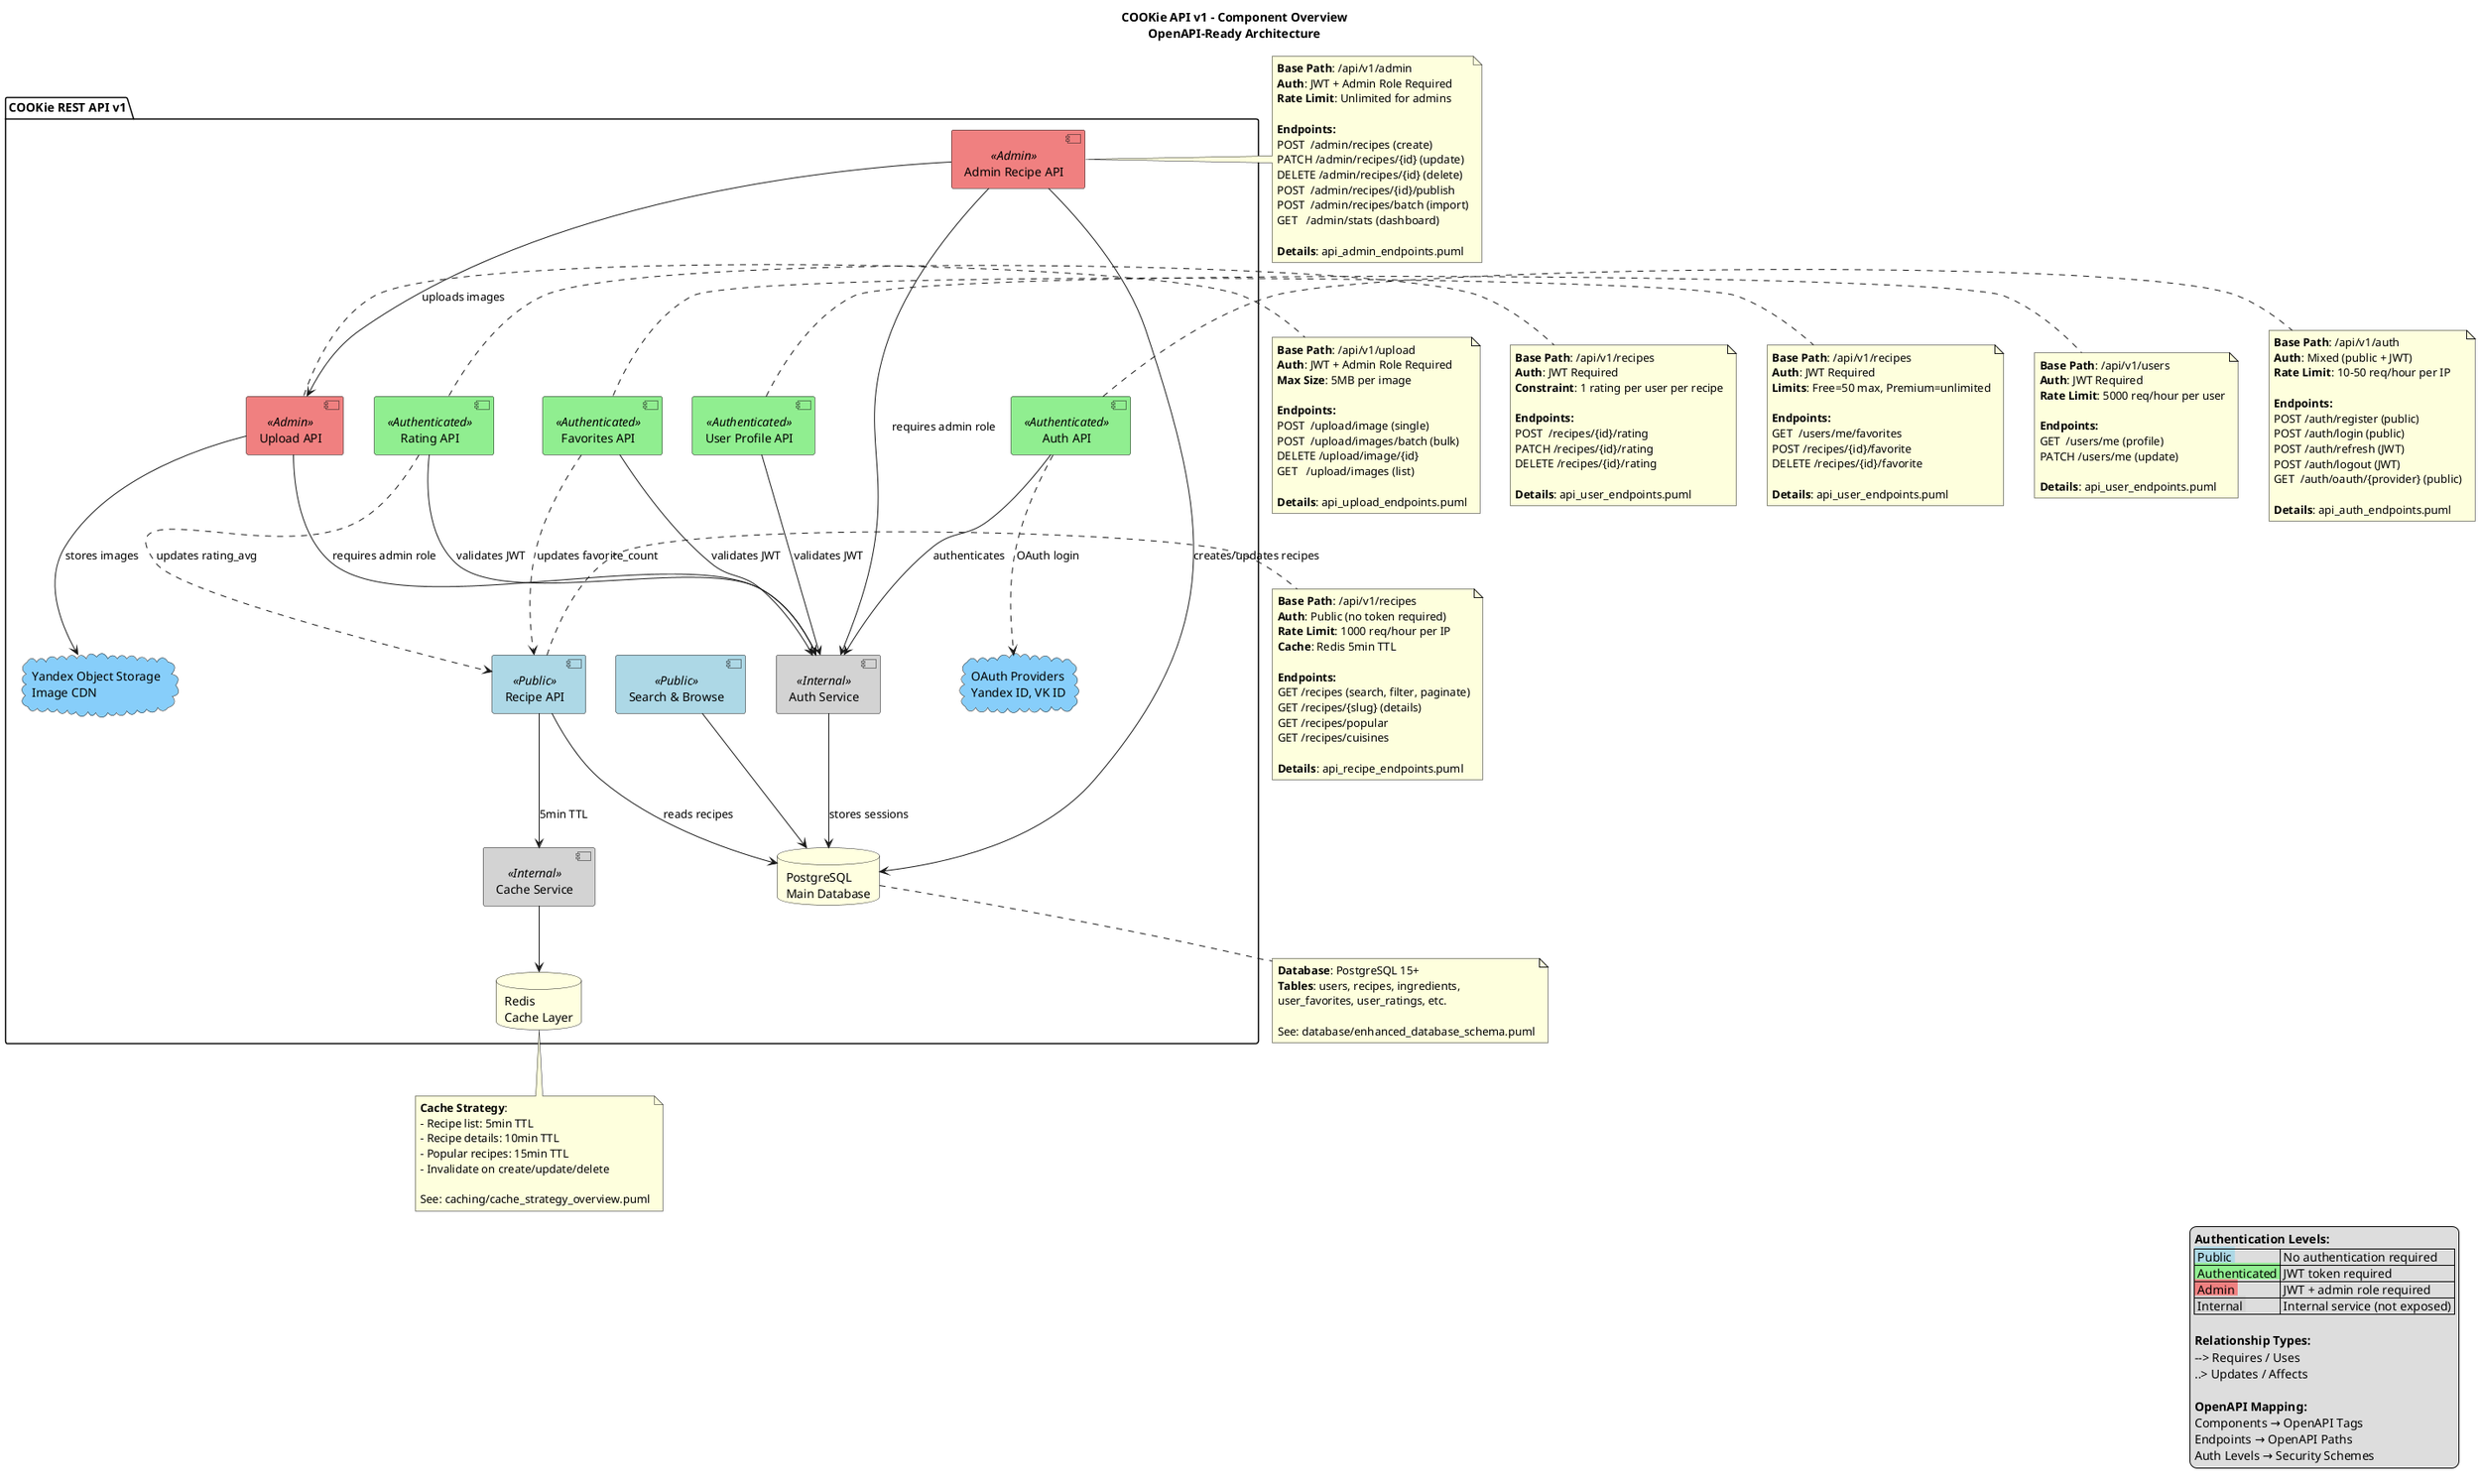 @startuml api_endpoints_overview

title COOKie API v1 - Component Overview\nOpenAPI-Ready Architecture

' Color coding for authentication levels
skinparam component {
  BackgroundColor<<Public>> LightBlue
  BackgroundColor<<Authenticated>> LightGreen
  BackgroundColor<<Admin>> LightCoral
  BackgroundColor<<Internal>> LightGray
}

skinparam database {
  BackgroundColor LightYellow
}

skinparam cloud {
  BackgroundColor LightSkyBlue
}

' ==================================================
' API Package Boundary
' ==================================================
package "COOKie REST API v1" {

  ' Public APIs (Light Blue)
  component [Recipe API] <<Public>>
  component [Search & Browse] <<Public>>

  ' Authenticated APIs (Light Green)
  component [Auth API] <<Authenticated>>
  component [User Profile API] <<Authenticated>>
  component [Favorites API] <<Authenticated>>
  component [Rating API] <<Authenticated>>

  ' Admin APIs (Light Coral)
  component [Admin Recipe API] <<Admin>>
  component [Upload API] <<Admin>>

  ' Internal Services (Gray)
  component [Auth Service] <<Internal>>
  component [Cache Service] <<Internal>>

  ' Data Stores
  database "PostgreSQL\nMain Database" as DB
  database "Redis\nCache Layer" as Cache

  ' External Services
  cloud "Yandex Object Storage\nImage CDN" as Storage
  cloud "OAuth Providers\nYandex ID, VK ID" as OAuth
}

' ==================================================
' Dependencies & Relationships (ALL shown)
' ==================================================

' Authentication Flow
[Auth API] --> [Auth Service] : authenticates
[Auth API] ..> OAuth : OAuth login
[Auth Service] --> DB : stores sessions

' User APIs depend on Auth
[User Profile API] --> [Auth Service] : validates JWT
[Favorites API] --> [Auth Service] : validates JWT
[Rating API] --> [Auth Service] : validates JWT

' Admin APIs require Admin role
[Admin Recipe API] --> [Auth Service] : requires admin role
[Upload API] --> [Auth Service] : requires admin role

' Favorites & Ratings update Recipe data
[Favorites API] ..> [Recipe API] : updates favorite_count
[Rating API] ..> [Recipe API] : updates rating_avg

' Admin creates content
[Admin Recipe API] --> [Upload API] : uploads images
[Admin Recipe API] --> DB : creates/updates recipes

' Upload stores images
[Upload API] --> Storage : stores images

' Recipe API uses cache
[Recipe API] --> [Cache Service] : 5min TTL
[Cache Service] --> Cache
[Recipe API] --> DB : reads recipes
[Search & Browse] --> DB

' ==================================================
' Notes (OpenAPI-relevant info)
' ==================================================

note right of [Recipe API]
  **Base Path**: /api/v1/recipes
  **Auth**: Public (no token required)
  **Rate Limit**: 1000 req/hour per IP
  **Cache**: Redis 5min TTL

  **Endpoints:**
  GET /recipes (search, filter, paginate)
  GET /recipes/{slug} (details)
  GET /recipes/popular
  GET /recipes/cuisines

  **Details**: api_recipe_endpoints.puml
end note

note right of [Auth API]
  **Base Path**: /api/v1/auth
  **Auth**: Mixed (public + JWT)
  **Rate Limit**: 10-50 req/hour per IP

  **Endpoints:**
  POST /auth/register (public)
  POST /auth/login (public)
  POST /auth/refresh (JWT)
  POST /auth/logout (JWT)
  GET  /auth/oauth/{provider} (public)

  **Details**: api_auth_endpoints.puml
end note

note right of [User Profile API]
  **Base Path**: /api/v1/users
  **Auth**: JWT Required
  **Rate Limit**: 5000 req/hour per user

  **Endpoints:**
  GET  /users/me (profile)
  PATCH /users/me (update)

  **Details**: api_user_endpoints.puml
end note

note right of [Favorites API]
  **Base Path**: /api/v1/recipes
  **Auth**: JWT Required
  **Limits**: Free=50 max, Premium=unlimited

  **Endpoints:**
  GET  /users/me/favorites
  POST /recipes/{id}/favorite
  DELETE /recipes/{id}/favorite

  **Details**: api_user_endpoints.puml
end note

note right of [Rating API]
  **Base Path**: /api/v1/recipes
  **Auth**: JWT Required
  **Constraint**: 1 rating per user per recipe

  **Endpoints:**
  POST  /recipes/{id}/rating
  PATCH /recipes/{id}/rating
  DELETE /recipes/{id}/rating

  **Details**: api_user_endpoints.puml
end note

note right of [Admin Recipe API]
  **Base Path**: /api/v1/admin
  **Auth**: JWT + Admin Role Required
  **Rate Limit**: Unlimited for admins

  **Endpoints:**
  POST  /admin/recipes (create)
  PATCH /admin/recipes/{id} (update)
  DELETE /admin/recipes/{id} (delete)
  POST  /admin/recipes/{id}/publish
  POST  /admin/recipes/batch (import)
  GET   /admin/stats (dashboard)

  **Details**: api_admin_endpoints.puml
end note

note right of [Upload API]
  **Base Path**: /api/v1/upload
  **Auth**: JWT + Admin Role Required
  **Max Size**: 5MB per image

  **Endpoints:**
  POST  /upload/image (single)
  POST  /upload/images/batch (bulk)
  DELETE /upload/image/{id}
  GET   /upload/images (list)

  **Details**: api_upload_endpoints.puml
end note

note bottom of DB
  **Database**: PostgreSQL 15+
  **Tables**: users, recipes, ingredients,
  user_favorites, user_ratings, etc.

  See: database/enhanced_database_schema.puml
end note

note bottom of Cache
  **Cache Strategy**:
  - Recipe list: 5min TTL
  - Recipe details: 10min TTL
  - Popular recipes: 15min TTL
  - Invalidate on create/update/delete

  See: caching/cache_strategy_overview.puml
end note

' ==================================================
' Legend
' ==================================================
legend right
  **Authentication Levels:**
  |<back:LightBlue> Public </back>| No authentication required |
  |<back:LightGreen> Authenticated </back>| JWT token required |
  |<back:LightCoral> Admin </back>| JWT + admin role required |
  |<back:LightGray> Internal </back>| Internal service (not exposed) |

  **Relationship Types:**
  --> Requires / Uses
  ..> Updates / Affects

  **OpenAPI Mapping:**
  Components → OpenAPI Tags
  Endpoints → OpenAPI Paths
  Auth Levels → Security Schemes
endlegend

@enduml
